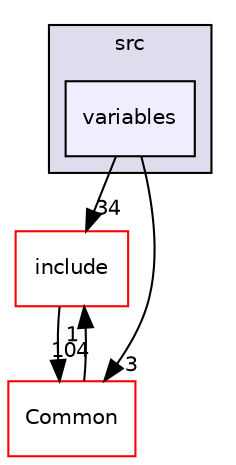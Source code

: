 digraph "SU2_CFD/src/variables" {
  compound=true
  node [ fontsize="10", fontname="Helvetica"];
  edge [ labelfontsize="10", labelfontname="Helvetica"];
  subgraph clusterdir_74ad77d76f42ded9212b1c5616a2ad50 {
    graph [ bgcolor="#ddddee", pencolor="black", label="src" fontname="Helvetica", fontsize="10", URL="dir_74ad77d76f42ded9212b1c5616a2ad50.html"]
  dir_cef5c94d7eb549a7cc37fa2b603b3700 [shape=box, label="variables", style="filled", fillcolor="#eeeeff", pencolor="black", URL="dir_cef5c94d7eb549a7cc37fa2b603b3700.html"];
  }
  dir_3b735dd5547717c34264cbbbba892a8a [shape=box label="include" fillcolor="white" style="filled" color="red" URL="dir_3b735dd5547717c34264cbbbba892a8a.html"];
  dir_4ab6b4cc6a7edbff49100e9123df213f [shape=box label="Common" fillcolor="white" style="filled" color="red" URL="dir_4ab6b4cc6a7edbff49100e9123df213f.html"];
  dir_3b735dd5547717c34264cbbbba892a8a->dir_4ab6b4cc6a7edbff49100e9123df213f [headlabel="104", labeldistance=1.5 headhref="dir_000034_000000.html"];
  dir_4ab6b4cc6a7edbff49100e9123df213f->dir_3b735dd5547717c34264cbbbba892a8a [headlabel="1", labeldistance=1.5 headhref="dir_000000_000034.html"];
  dir_cef5c94d7eb549a7cc37fa2b603b3700->dir_3b735dd5547717c34264cbbbba892a8a [headlabel="34", labeldistance=1.5 headhref="dir_000088_000034.html"];
  dir_cef5c94d7eb549a7cc37fa2b603b3700->dir_4ab6b4cc6a7edbff49100e9123df213f [headlabel="3", labeldistance=1.5 headhref="dir_000088_000000.html"];
}
